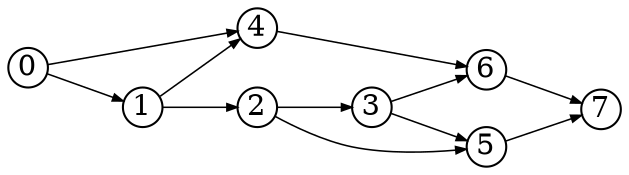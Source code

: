 digraph{
  rankdir=LR
  node [shape=circle,fixedsize=true,width=.26]
  edge [penwidth=0.75,arrowsize=0.5]
  7 -> {}
  6 -> {7}
  5 -> {7}
  4 -> {6}
  3 -> {5 6}
  2 -> {3 5}
  1 -> {2 4}
  0 -> {1 4}
}
